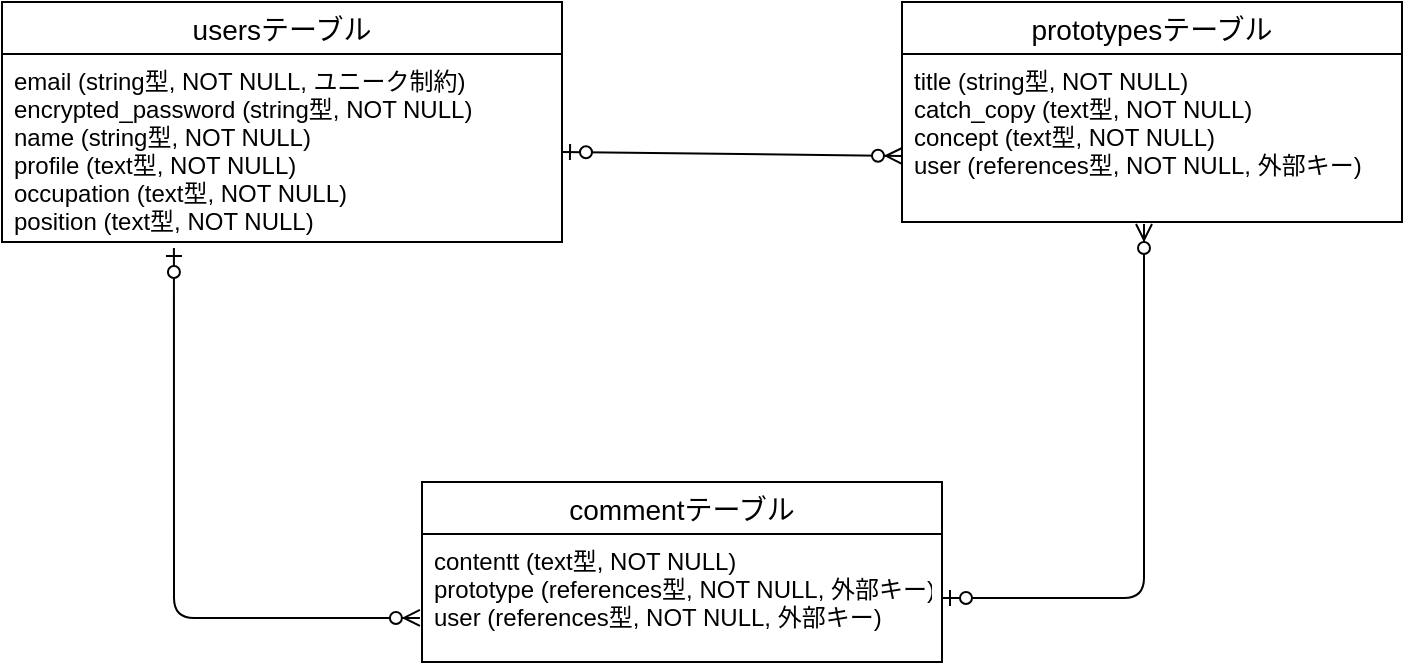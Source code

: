 <mxfile>
    <diagram id="L63T5nRGaUVN3fizRYnP" name="ページ1">
        <mxGraphModel dx="1555" dy="543" grid="1" gridSize="10" guides="1" tooltips="1" connect="1" arrows="1" fold="1" page="1" pageScale="1" pageWidth="827" pageHeight="1169" math="0" shadow="0">
            <root>
                <mxCell id="0"/>
                <mxCell id="1" parent="0"/>
                <mxCell id="41" value="usersテーブル" style="swimlane;fontStyle=0;childLayout=stackLayout;horizontal=1;startSize=26;horizontalStack=0;resizeParent=1;resizeParentMax=0;resizeLast=0;collapsible=1;marginBottom=0;align=center;fontSize=14;" parent="1" vertex="1">
                    <mxGeometry x="-10" y="120" width="280" height="120" as="geometry"/>
                </mxCell>
                <mxCell id="42" value="email (string型, NOT NULL, ユニーク制約)&#10;encrypted_password (string型, NOT NULL)&#10;name (string型, NOT NULL)&#10;profile (text型, NOT NULL)&#10;occupation (text型, NOT NULL)&#10;position (text型, NOT NULL)" style="text;strokeColor=none;fillColor=none;spacingLeft=4;spacingRight=4;overflow=hidden;rotatable=0;points=[[0,0.5],[1,0.5]];portConstraint=eastwest;fontSize=12;" parent="41" vertex="1">
                    <mxGeometry y="26" width="280" height="94" as="geometry"/>
                </mxCell>
                <mxCell id="45" value="prototypesテーブル" style="swimlane;fontStyle=0;childLayout=stackLayout;horizontal=1;startSize=26;horizontalStack=0;resizeParent=1;resizeParentMax=0;resizeLast=0;collapsible=1;marginBottom=0;align=center;fontSize=14;" parent="1" vertex="1">
                    <mxGeometry x="440" y="120" width="250" height="110" as="geometry"/>
                </mxCell>
                <mxCell id="46" value="title (string型, NOT NULL)&#10;catch_copy (text型, NOT NULL)&#10;concept (text型, NOT NULL)&#10;user (references型, NOT NULL, 外部キー)" style="text;strokeColor=none;fillColor=none;spacingLeft=4;spacingRight=4;overflow=hidden;rotatable=0;points=[[0,0.5],[1,0.5]];portConstraint=eastwest;fontSize=12;" parent="45" vertex="1">
                    <mxGeometry y="26" width="250" height="84" as="geometry"/>
                </mxCell>
                <mxCell id="49" value="commentテーブル" style="swimlane;fontStyle=0;childLayout=stackLayout;horizontal=1;startSize=26;horizontalStack=0;resizeParent=1;resizeParentMax=0;resizeLast=0;collapsible=1;marginBottom=0;align=center;fontSize=14;" parent="1" vertex="1">
                    <mxGeometry x="200" y="360" width="260" height="90" as="geometry"/>
                </mxCell>
                <mxCell id="50" value="contentt (text型, NOT NULL)&#10;prototype (references型, NOT NULL, 外部キー)&#10;user (references型, NOT NULL, 外部キー)" style="text;strokeColor=none;fillColor=none;spacingLeft=4;spacingRight=4;overflow=hidden;rotatable=0;points=[[0,0.5],[1,0.5]];portConstraint=eastwest;fontSize=12;" parent="49" vertex="1">
                    <mxGeometry y="26" width="260" height="64" as="geometry"/>
                </mxCell>
                <mxCell id="58" value="" style="edgeStyle=orthogonalEdgeStyle;fontSize=12;html=1;endArrow=ERzeroToMany;startArrow=ERzeroToOne;entryX=0.484;entryY=1.012;entryDx=0;entryDy=0;entryPerimeter=0;exitX=1;exitY=0.5;exitDx=0;exitDy=0;" parent="1" source="50" target="46" edge="1">
                    <mxGeometry width="100" height="100" relative="1" as="geometry">
                        <mxPoint x="390" y="340" as="sourcePoint"/>
                        <mxPoint x="490" y="240" as="targetPoint"/>
                    </mxGeometry>
                </mxCell>
                <mxCell id="60" value="" style="edgeStyle=orthogonalEdgeStyle;fontSize=12;html=1;endArrow=ERzeroToMany;startArrow=ERzeroToOne;exitX=0.307;exitY=1.032;exitDx=0;exitDy=0;exitPerimeter=0;entryX=-0.004;entryY=0.656;entryDx=0;entryDy=0;entryPerimeter=0;" parent="1" source="42" target="50" edge="1">
                    <mxGeometry width="100" height="100" relative="1" as="geometry">
                        <mxPoint x="50" y="390" as="sourcePoint"/>
                        <mxPoint x="150" y="290" as="targetPoint"/>
                        <Array as="points">
                            <mxPoint x="76" y="428"/>
                        </Array>
                    </mxGeometry>
                </mxCell>
                <mxCell id="61" value="" style="fontSize=12;html=1;endArrow=ERzeroToMany;startArrow=ERzeroToOne;entryX=0;entryY=0.607;entryDx=0;entryDy=0;entryPerimeter=0;exitX=1;exitY=0.574;exitDx=0;exitDy=0;exitPerimeter=0;" parent="1" target="46" edge="1">
                    <mxGeometry width="100" height="100" relative="1" as="geometry">
                        <mxPoint x="270" y="194.956" as="sourcePoint"/>
                        <mxPoint x="441" y="189.972" as="targetPoint"/>
                    </mxGeometry>
                </mxCell>
            </root>
        </mxGraphModel>
    </diagram>
    <diagram id="dR7MxhUFGwugpu89QIm-" name="ページ2">
        <mxGraphModel dx="728" dy="543" grid="1" gridSize="10" guides="1" tooltips="1" connect="1" arrows="1" fold="1" page="1" pageScale="1" pageWidth="827" pageHeight="1169" math="0" shadow="0">
            <root>
                <mxCell id="DdLEEFOFEDfKFWFU2CgL-0"/>
                <mxCell id="DdLEEFOFEDfKFWFU2CgL-1" parent="DdLEEFOFEDfKFWFU2CgL-0"/>
                <mxCell id="9SALDQaMCc0qoREhnGRj-0" value="usersテーブル" style="swimlane;fontStyle=0;childLayout=stackLayout;horizontal=1;startSize=26;horizontalStack=0;resizeParent=1;resizeParentMax=0;resizeLast=0;collapsible=1;marginBottom=0;align=center;fontSize=14;" parent="DdLEEFOFEDfKFWFU2CgL-1" vertex="1">
                    <mxGeometry x="50" y="80" width="280" height="120" as="geometry"/>
                </mxCell>
                <mxCell id="9SALDQaMCc0qoREhnGRj-1" value="email (string型, NOT NULL, ユニーク制約)&#10;encrypted_password (string型, NOT NULL)&#10;name (string型, NOT NULL)&#10;profile (text型, NOT NULL)&#10;occupation (text型, NOT NULL)&#10;position (text型, NOT NULL)" style="text;strokeColor=none;fillColor=none;spacingLeft=4;spacingRight=4;overflow=hidden;rotatable=0;points=[[0,0.5],[1,0.5]];portConstraint=eastwest;fontSize=12;" parent="9SALDQaMCc0qoREhnGRj-0" vertex="1">
                    <mxGeometry y="26" width="280" height="94" as="geometry"/>
                </mxCell>
                <mxCell id="LhpFSPMpy4sw1A5VUw_e-14" value="" style="group" parent="DdLEEFOFEDfKFWFU2CgL-1" vertex="1" connectable="0">
                    <mxGeometry x="270" y="260" width="430" height="272" as="geometry"/>
                </mxCell>
                <mxCell id="-6Cktjqqez4Rq5h17XXp-0" value="Colum" style="shape=partialRectangle;fillColor=none;align=left;verticalAlign=middle;strokeColor=none;spacingLeft=34;rotatable=0;points=[[0,0.5],[1,0.5]];portConstraint=eastwest;dropTarget=0;shadow=0;dashed=1;labelBackgroundColor=none;labelBorderColor=none;fontFamily=Helvetica;fontSize=12;fontColor=default;html=0;" parent="LhpFSPMpy4sw1A5VUw_e-14" vertex="1">
                    <mxGeometry width="90" height="30" as="geometry"/>
                </mxCell>
                <mxCell id="-6Cktjqqez4Rq5h17XXp-1" value="" style="shape=partialRectangle;top=0;left=0;bottom=0;fillColor=none;stokeWidth=1;dashed=1;align=left;verticalAlign=middle;spacingLeft=4;spacingRight=4;overflow=hidden;rotatable=0;points=[];portConstraint=eastwest;part=1;shadow=0;labelBackgroundColor=none;labelBorderColor=none;fontFamily=Helvetica;fontSize=12;fontColor=default;html=0;" parent="-6Cktjqqez4Rq5h17XXp-0" vertex="1" connectable="0">
                    <mxGeometry width="30" height="30" as="geometry"/>
                </mxCell>
                <mxCell id="-6Cktjqqez4Rq5h17XXp-5" value="email" style="shape=partialRectangle;fillColor=none;align=left;verticalAlign=middle;strokeColor=none;spacingLeft=34;rotatable=0;points=[[0,0.5],[1,0.5]];portConstraint=eastwest;dropTarget=0;shadow=0;dashed=1;labelBackgroundColor=none;labelBorderColor=none;fontFamily=Helvetica;fontSize=12;fontColor=default;html=0;" parent="LhpFSPMpy4sw1A5VUw_e-14" vertex="1">
                    <mxGeometry y="37.5" width="90" height="25" as="geometry"/>
                </mxCell>
                <mxCell id="-6Cktjqqez4Rq5h17XXp-6" value="" style="shape=partialRectangle;top=0;left=0;bottom=0;fillColor=none;stokeWidth=1;dashed=1;align=left;verticalAlign=middle;spacingLeft=4;spacingRight=4;overflow=hidden;rotatable=0;points=[];portConstraint=eastwest;part=1;shadow=0;labelBackgroundColor=none;labelBorderColor=none;fontFamily=Helvetica;fontSize=12;fontColor=default;html=0;" parent="-6Cktjqqez4Rq5h17XXp-5" vertex="1" connectable="0">
                    <mxGeometry width="30" height="25" as="geometry"/>
                </mxCell>
                <mxCell id="-6Cktjqqez4Rq5h17XXp-7" value="" style="endArrow=none;html=1;rounded=0;dashed=1;dashPattern=1 2;fontFamily=Helvetica;fontSize=12;fontColor=default;" parent="LhpFSPMpy4sw1A5VUw_e-14" edge="1">
                    <mxGeometry relative="1" as="geometry">
                        <mxPoint x="10" y="30" as="sourcePoint"/>
                        <mxPoint x="430" y="30" as="targetPoint"/>
                    </mxGeometry>
                </mxCell>
                <mxCell id="-6Cktjqqez4Rq5h17XXp-8" value="N" style="resizable=0;html=1;align=right;verticalAlign=bottom;shadow=0;dashed=1;labelBackgroundColor=none;labelBorderColor=none;fontFamily=Helvetica;fontSize=12;fontColor=default;fillColor=none;" parent="-6Cktjqqez4Rq5h17XXp-7" connectable="0" vertex="1">
                    <mxGeometry x="1" relative="1" as="geometry"/>
                </mxCell>
                <mxCell id="-6Cktjqqez4Rq5h17XXp-9" value="encrypted_password" style="shape=partialRectangle;fillColor=none;align=left;verticalAlign=middle;strokeColor=none;spacingLeft=34;rotatable=0;points=[[0,0.5],[1,0.5]];portConstraint=eastwest;dropTarget=0;shadow=0;dashed=1;labelBackgroundColor=none;labelBorderColor=none;fontFamily=Helvetica;fontSize=12;fontColor=default;html=0;" parent="LhpFSPMpy4sw1A5VUw_e-14" vertex="1">
                    <mxGeometry y="70" width="90" height="35" as="geometry"/>
                </mxCell>
                <mxCell id="-6Cktjqqez4Rq5h17XXp-10" value="" style="shape=partialRectangle;top=0;left=0;bottom=0;fillColor=none;stokeWidth=1;dashed=1;align=left;verticalAlign=middle;spacingLeft=4;spacingRight=4;overflow=hidden;rotatable=0;points=[];portConstraint=eastwest;part=1;shadow=0;labelBackgroundColor=none;labelBorderColor=none;fontFamily=Helvetica;fontSize=12;fontColor=default;html=0;" parent="-6Cktjqqez4Rq5h17XXp-9" vertex="1" connectable="0">
                    <mxGeometry width="30" height="35" as="geometry"/>
                </mxCell>
                <mxCell id="-6Cktjqqez4Rq5h17XXp-11" value="name" style="shape=partialRectangle;fillColor=none;align=left;verticalAlign=middle;strokeColor=none;spacingLeft=34;rotatable=0;points=[[0,0.5],[1,0.5]];portConstraint=eastwest;dropTarget=0;shadow=0;dashed=1;labelBackgroundColor=none;labelBorderColor=none;fontFamily=Helvetica;fontSize=12;fontColor=default;html=0;" parent="LhpFSPMpy4sw1A5VUw_e-14" vertex="1">
                    <mxGeometry y="115" width="90" height="30" as="geometry"/>
                </mxCell>
                <mxCell id="-6Cktjqqez4Rq5h17XXp-12" value="" style="shape=partialRectangle;top=0;left=0;bottom=0;fillColor=none;stokeWidth=1;dashed=1;align=left;verticalAlign=middle;spacingLeft=4;spacingRight=4;overflow=hidden;rotatable=0;points=[];portConstraint=eastwest;part=1;shadow=0;labelBackgroundColor=none;labelBorderColor=none;fontFamily=Helvetica;fontSize=12;fontColor=default;html=0;" parent="-6Cktjqqez4Rq5h17XXp-11" vertex="1" connectable="0">
                    <mxGeometry width="30" height="30" as="geometry"/>
                </mxCell>
                <mxCell id="-6Cktjqqez4Rq5h17XXp-17" value="occupation" style="shape=partialRectangle;fillColor=none;align=left;verticalAlign=middle;strokeColor=none;spacingLeft=34;rotatable=0;points=[[0,0.5],[1,0.5]];portConstraint=eastwest;dropTarget=0;shadow=0;dashed=1;labelBackgroundColor=none;labelBorderColor=none;fontFamily=Helvetica;fontSize=12;fontColor=default;html=0;" parent="LhpFSPMpy4sw1A5VUw_e-14" vertex="1">
                    <mxGeometry y="198" width="90" height="30" as="geometry"/>
                </mxCell>
                <mxCell id="-6Cktjqqez4Rq5h17XXp-18" value="" style="shape=partialRectangle;top=0;left=0;bottom=0;fillColor=none;stokeWidth=1;dashed=1;align=left;verticalAlign=middle;spacingLeft=4;spacingRight=4;overflow=hidden;rotatable=0;points=[];portConstraint=eastwest;part=1;shadow=0;labelBackgroundColor=none;labelBorderColor=none;fontFamily=Helvetica;fontSize=12;fontColor=default;html=0;" parent="-6Cktjqqez4Rq5h17XXp-17" vertex="1" connectable="0">
                    <mxGeometry width="30" height="30" as="geometry"/>
                </mxCell>
                <mxCell id="-6Cktjqqez4Rq5h17XXp-19" value="profile" style="shape=partialRectangle;fillColor=none;align=left;verticalAlign=middle;strokeColor=none;spacingLeft=34;rotatable=0;points=[[0,0.5],[1,0.5]];portConstraint=eastwest;dropTarget=0;shadow=0;dashed=1;labelBackgroundColor=none;labelBorderColor=none;fontFamily=Helvetica;fontSize=12;fontColor=default;html=0;" parent="LhpFSPMpy4sw1A5VUw_e-14" vertex="1">
                    <mxGeometry y="156" width="90" height="30" as="geometry"/>
                </mxCell>
                <mxCell id="-6Cktjqqez4Rq5h17XXp-20" value="" style="shape=partialRectangle;top=0;left=0;bottom=0;fillColor=none;stokeWidth=1;dashed=1;align=left;verticalAlign=middle;spacingLeft=4;spacingRight=4;overflow=hidden;rotatable=0;points=[];portConstraint=eastwest;part=1;shadow=0;labelBackgroundColor=none;labelBorderColor=none;fontFamily=Helvetica;fontSize=12;fontColor=default;html=0;" parent="-6Cktjqqez4Rq5h17XXp-19" vertex="1" connectable="0">
                    <mxGeometry width="30" height="30" as="geometry"/>
                </mxCell>
                <mxCell id="-6Cktjqqez4Rq5h17XXp-23" value="position" style="shape=partialRectangle;fillColor=none;align=left;verticalAlign=middle;strokeColor=none;spacingLeft=34;rotatable=0;points=[[0,0.5],[1,0.5]];portConstraint=eastwest;dropTarget=0;shadow=0;dashed=1;labelBackgroundColor=none;labelBorderColor=none;fontFamily=Helvetica;fontSize=12;fontColor=default;html=0;" parent="LhpFSPMpy4sw1A5VUw_e-14" vertex="1">
                    <mxGeometry y="240" width="90" height="32" as="geometry"/>
                </mxCell>
                <mxCell id="-6Cktjqqez4Rq5h17XXp-24" value="" style="shape=partialRectangle;top=0;left=0;bottom=0;fillColor=none;stokeWidth=1;dashed=1;align=left;verticalAlign=middle;spacingLeft=4;spacingRight=4;overflow=hidden;rotatable=0;points=[];portConstraint=eastwest;part=1;shadow=0;labelBackgroundColor=none;labelBorderColor=none;fontFamily=Helvetica;fontSize=12;fontColor=default;html=0;" parent="-6Cktjqqez4Rq5h17XXp-23" vertex="1" connectable="0">
                    <mxGeometry width="30" height="30" as="geometry"/>
                </mxCell>
                <mxCell id="-6Cktjqqez4Rq5h17XXp-25" value="type" style="shape=partialRectangle;fillColor=none;align=left;verticalAlign=middle;strokeColor=none;spacingLeft=34;rotatable=0;points=[[0,0.5],[1,0.5]];portConstraint=eastwest;dropTarget=0;shadow=0;dashed=1;labelBackgroundColor=none;labelBorderColor=none;fontFamily=Helvetica;fontSize=12;fontColor=default;html=0;" parent="LhpFSPMpy4sw1A5VUw_e-14" vertex="1">
                    <mxGeometry x="160" width="90" height="30" as="geometry"/>
                </mxCell>
                <mxCell id="-6Cktjqqez4Rq5h17XXp-26" value="" style="shape=partialRectangle;top=0;left=0;bottom=0;fillColor=none;stokeWidth=1;dashed=1;align=left;verticalAlign=middle;spacingLeft=4;spacingRight=4;overflow=hidden;rotatable=0;points=[];portConstraint=eastwest;part=1;shadow=0;labelBackgroundColor=none;labelBorderColor=none;fontFamily=Helvetica;fontSize=12;fontColor=default;html=0;" parent="-6Cktjqqez4Rq5h17XXp-25" vertex="1" connectable="0">
                    <mxGeometry width="30" height="30" as="geometry"/>
                </mxCell>
                <mxCell id="-6Cktjqqez4Rq5h17XXp-27" value="string" style="shape=partialRectangle;fillColor=none;align=left;verticalAlign=middle;strokeColor=none;spacingLeft=34;rotatable=0;points=[[0,0.5],[1,0.5]];portConstraint=eastwest;dropTarget=0;shadow=0;dashed=1;labelBackgroundColor=none;labelBorderColor=none;fontFamily=Helvetica;fontSize=12;fontColor=default;html=0;flipH=1;flipV=1;direction=east;" parent="LhpFSPMpy4sw1A5VUw_e-14" vertex="1">
                    <mxGeometry x="160" y="32" width="90" height="40" as="geometry"/>
                </mxCell>
                <mxCell id="-6Cktjqqez4Rq5h17XXp-28" value="" style="shape=partialRectangle;top=0;left=0;bottom=0;fillColor=none;stokeWidth=1;dashed=1;align=left;verticalAlign=middle;spacingLeft=4;spacingRight=4;overflow=hidden;rotatable=0;points=[];portConstraint=eastwest;part=1;shadow=0;labelBackgroundColor=none;labelBorderColor=none;fontFamily=Helvetica;fontSize=12;fontColor=default;html=0;" parent="-6Cktjqqez4Rq5h17XXp-27" vertex="1" connectable="0">
                    <mxGeometry width="30" height="40" as="geometry"/>
                </mxCell>
                <mxCell id="-6Cktjqqez4Rq5h17XXp-31" value="string" style="shape=partialRectangle;fillColor=none;align=left;verticalAlign=middle;strokeColor=none;spacingLeft=34;rotatable=0;points=[[0,0.5],[1,0.5]];portConstraint=eastwest;dropTarget=0;shadow=0;dashed=1;labelBackgroundColor=none;labelBorderColor=none;fontFamily=Helvetica;fontSize=12;fontColor=default;html=0;" parent="LhpFSPMpy4sw1A5VUw_e-14" vertex="1">
                    <mxGeometry x="160" y="73" width="90" height="40" as="geometry"/>
                </mxCell>
                <mxCell id="-6Cktjqqez4Rq5h17XXp-32" value="" style="shape=partialRectangle;top=0;left=0;bottom=0;fillColor=none;stokeWidth=1;dashed=1;align=left;verticalAlign=middle;spacingLeft=4;spacingRight=4;overflow=hidden;rotatable=0;points=[];portConstraint=eastwest;part=1;shadow=0;labelBackgroundColor=none;labelBorderColor=none;fontFamily=Helvetica;fontSize=12;fontColor=default;html=0;" parent="-6Cktjqqez4Rq5h17XXp-31" vertex="1" connectable="0">
                    <mxGeometry width="30" height="40" as="geometry"/>
                </mxCell>
                <mxCell id="-6Cktjqqez4Rq5h17XXp-33" value="string" style="shape=partialRectangle;fillColor=none;align=left;verticalAlign=middle;strokeColor=none;spacingLeft=34;rotatable=0;points=[[0,0.5],[1,0.5]];portConstraint=eastwest;dropTarget=0;shadow=0;dashed=1;labelBackgroundColor=none;labelBorderColor=none;fontFamily=Helvetica;fontSize=12;fontColor=default;html=0;" parent="LhpFSPMpy4sw1A5VUw_e-14" vertex="1">
                    <mxGeometry x="160" y="112" width="90" height="40" as="geometry"/>
                </mxCell>
                <mxCell id="-6Cktjqqez4Rq5h17XXp-34" value="" style="shape=partialRectangle;top=0;left=0;bottom=0;fillColor=none;stokeWidth=1;dashed=1;align=left;verticalAlign=middle;spacingLeft=4;spacingRight=4;overflow=hidden;rotatable=0;points=[];portConstraint=eastwest;part=1;shadow=0;labelBackgroundColor=none;labelBorderColor=none;fontFamily=Helvetica;fontSize=12;fontColor=default;html=0;" parent="-6Cktjqqez4Rq5h17XXp-33" vertex="1" connectable="0">
                    <mxGeometry width="30" height="40" as="geometry"/>
                </mxCell>
                <mxCell id="-6Cktjqqez4Rq5h17XXp-35" value="text" style="shape=partialRectangle;fillColor=none;align=left;verticalAlign=middle;strokeColor=none;spacingLeft=34;rotatable=0;points=[[0,0.5],[1,0.5]];portConstraint=eastwest;dropTarget=0;shadow=0;dashed=1;labelBackgroundColor=none;labelBorderColor=none;fontFamily=Helvetica;fontSize=12;fontColor=default;html=0;" parent="LhpFSPMpy4sw1A5VUw_e-14" vertex="1">
                    <mxGeometry x="160" y="150" width="90" height="40" as="geometry"/>
                </mxCell>
                <mxCell id="-6Cktjqqez4Rq5h17XXp-36" value="" style="shape=partialRectangle;top=0;left=0;bottom=0;fillColor=none;stokeWidth=1;dashed=1;align=left;verticalAlign=middle;spacingLeft=4;spacingRight=4;overflow=hidden;rotatable=0;points=[];portConstraint=eastwest;part=1;shadow=0;labelBackgroundColor=none;labelBorderColor=none;fontFamily=Helvetica;fontSize=12;fontColor=default;html=0;" parent="-6Cktjqqez4Rq5h17XXp-35" vertex="1" connectable="0">
                    <mxGeometry width="30" height="40" as="geometry"/>
                </mxCell>
                <mxCell id="-6Cktjqqez4Rq5h17XXp-37" value="text" style="shape=partialRectangle;fillColor=none;align=left;verticalAlign=middle;strokeColor=none;spacingLeft=34;rotatable=0;points=[[0,0.5],[1,0.5]];portConstraint=eastwest;dropTarget=0;shadow=0;dashed=1;labelBackgroundColor=none;labelBorderColor=none;fontFamily=Helvetica;fontSize=12;fontColor=default;html=0;" parent="LhpFSPMpy4sw1A5VUw_e-14" vertex="1">
                    <mxGeometry x="160" y="190" width="90" height="40" as="geometry"/>
                </mxCell>
                <mxCell id="-6Cktjqqez4Rq5h17XXp-38" value="" style="shape=partialRectangle;top=0;left=0;bottom=0;fillColor=none;stokeWidth=1;dashed=1;align=left;verticalAlign=middle;spacingLeft=4;spacingRight=4;overflow=hidden;rotatable=0;points=[];portConstraint=eastwest;part=1;shadow=0;labelBackgroundColor=none;labelBorderColor=none;fontFamily=Helvetica;fontSize=12;fontColor=default;html=0;" parent="-6Cktjqqez4Rq5h17XXp-37" vertex="1" connectable="0">
                    <mxGeometry width="30" height="40" as="geometry"/>
                </mxCell>
                <mxCell id="-6Cktjqqez4Rq5h17XXp-39" value="text" style="shape=partialRectangle;fillColor=none;align=left;verticalAlign=middle;strokeColor=none;spacingLeft=34;rotatable=0;points=[[0,0.5],[1,0.5]];portConstraint=eastwest;dropTarget=0;shadow=0;dashed=1;labelBackgroundColor=none;labelBorderColor=none;fontFamily=Helvetica;fontSize=12;fontColor=default;html=0;" parent="LhpFSPMpy4sw1A5VUw_e-14" vertex="1">
                    <mxGeometry x="160" y="230" width="90" height="40" as="geometry"/>
                </mxCell>
                <mxCell id="-6Cktjqqez4Rq5h17XXp-40" value="" style="shape=partialRectangle;top=0;left=0;bottom=0;fillColor=none;stokeWidth=1;dashed=1;align=left;verticalAlign=middle;spacingLeft=4;spacingRight=4;overflow=hidden;rotatable=0;points=[];portConstraint=eastwest;part=1;shadow=0;labelBackgroundColor=none;labelBorderColor=none;fontFamily=Helvetica;fontSize=12;fontColor=default;html=0;" parent="-6Cktjqqez4Rq5h17XXp-39" vertex="1" connectable="0">
                    <mxGeometry width="30" height="40" as="geometry"/>
                </mxCell>
                <mxCell id="LhpFSPMpy4sw1A5VUw_e-0" value="Options" style="shape=partialRectangle;fillColor=none;align=left;verticalAlign=middle;strokeColor=none;spacingLeft=34;rotatable=0;points=[[0,0.5],[1,0.5]];portConstraint=eastwest;dropTarget=0;shadow=0;dashed=1;labelBackgroundColor=none;labelBorderColor=none;fontFamily=Helvetica;fontSize=12;fontColor=default;html=0;" parent="LhpFSPMpy4sw1A5VUw_e-14" vertex="1">
                    <mxGeometry x="279" width="90" height="30" as="geometry"/>
                </mxCell>
                <mxCell id="LhpFSPMpy4sw1A5VUw_e-1" value="" style="shape=partialRectangle;top=0;left=0;bottom=0;fillColor=none;stokeWidth=1;dashed=1;align=left;verticalAlign=middle;spacingLeft=4;spacingRight=4;overflow=hidden;rotatable=0;points=[];portConstraint=eastwest;part=1;shadow=0;labelBackgroundColor=none;labelBorderColor=none;fontFamily=Helvetica;fontSize=12;fontColor=default;html=0;" parent="LhpFSPMpy4sw1A5VUw_e-0" vertex="1" connectable="0">
                    <mxGeometry width="30" height="30" as="geometry"/>
                </mxCell>
                <mxCell id="LhpFSPMpy4sw1A5VUw_e-2" value="null: false" style="shape=partialRectangle;fillColor=none;align=left;verticalAlign=middle;strokeColor=none;spacingLeft=34;rotatable=0;points=[[0,0.5],[1,0.5]];portConstraint=eastwest;dropTarget=0;shadow=0;dashed=1;labelBackgroundColor=none;labelBorderColor=none;fontFamily=Helvetica;fontSize=12;fontColor=default;html=0;" parent="LhpFSPMpy4sw1A5VUw_e-14" vertex="1">
                    <mxGeometry x="279" y="35" width="90" height="30" as="geometry"/>
                </mxCell>
                <mxCell id="LhpFSPMpy4sw1A5VUw_e-3" value="" style="shape=partialRectangle;top=0;left=0;bottom=0;fillColor=none;stokeWidth=1;dashed=1;align=left;verticalAlign=middle;spacingLeft=4;spacingRight=4;overflow=hidden;rotatable=0;points=[];portConstraint=eastwest;part=1;shadow=0;labelBackgroundColor=none;labelBorderColor=none;fontFamily=Helvetica;fontSize=12;fontColor=default;html=0;" parent="LhpFSPMpy4sw1A5VUw_e-2" vertex="1" connectable="0">
                    <mxGeometry width="30" height="30" as="geometry"/>
                </mxCell>
                <mxCell id="LhpFSPMpy4sw1A5VUw_e-4" value="null: false" style="shape=partialRectangle;fillColor=none;align=left;verticalAlign=middle;strokeColor=none;spacingLeft=34;rotatable=0;points=[[0,0.5],[1,0.5]];portConstraint=eastwest;dropTarget=0;shadow=0;dashed=1;labelBackgroundColor=none;labelBorderColor=none;fontFamily=Helvetica;fontSize=12;fontColor=default;html=0;" parent="LhpFSPMpy4sw1A5VUw_e-14" vertex="1">
                    <mxGeometry x="279" y="75" width="90" height="30" as="geometry"/>
                </mxCell>
                <mxCell id="LhpFSPMpy4sw1A5VUw_e-5" value="" style="shape=partialRectangle;top=0;left=0;bottom=0;fillColor=none;stokeWidth=1;dashed=1;align=left;verticalAlign=middle;spacingLeft=4;spacingRight=4;overflow=hidden;rotatable=0;points=[];portConstraint=eastwest;part=1;shadow=0;labelBackgroundColor=none;labelBorderColor=none;fontFamily=Helvetica;fontSize=12;fontColor=default;html=0;" parent="LhpFSPMpy4sw1A5VUw_e-4" vertex="1" connectable="0">
                    <mxGeometry width="30" height="30" as="geometry"/>
                </mxCell>
                <mxCell id="LhpFSPMpy4sw1A5VUw_e-6" value="null: false" style="shape=partialRectangle;fillColor=none;align=left;verticalAlign=middle;strokeColor=none;spacingLeft=34;rotatable=0;points=[[0,0.5],[1,0.5]];portConstraint=eastwest;dropTarget=0;shadow=0;dashed=1;labelBackgroundColor=none;labelBorderColor=none;fontFamily=Helvetica;fontSize=12;fontColor=default;html=0;" parent="LhpFSPMpy4sw1A5VUw_e-14" vertex="1">
                    <mxGeometry x="279" y="120" width="90" height="30" as="geometry"/>
                </mxCell>
                <mxCell id="LhpFSPMpy4sw1A5VUw_e-7" value="" style="shape=partialRectangle;top=0;left=0;bottom=0;fillColor=none;stokeWidth=1;dashed=1;align=left;verticalAlign=middle;spacingLeft=4;spacingRight=4;overflow=hidden;rotatable=0;points=[];portConstraint=eastwest;part=1;shadow=0;labelBackgroundColor=none;labelBorderColor=none;fontFamily=Helvetica;fontSize=12;fontColor=default;html=0;" parent="LhpFSPMpy4sw1A5VUw_e-6" vertex="1" connectable="0">
                    <mxGeometry width="30" height="30" as="geometry"/>
                </mxCell>
                <mxCell id="LhpFSPMpy4sw1A5VUw_e-8" value="null: false" style="shape=partialRectangle;fillColor=none;align=left;verticalAlign=middle;strokeColor=none;spacingLeft=34;rotatable=0;points=[[0,0.5],[1,0.5]];portConstraint=eastwest;dropTarget=0;shadow=0;dashed=1;labelBackgroundColor=none;labelBorderColor=none;fontFamily=Helvetica;fontSize=12;fontColor=default;html=0;" parent="LhpFSPMpy4sw1A5VUw_e-14" vertex="1">
                    <mxGeometry x="279" y="155" width="90" height="30" as="geometry"/>
                </mxCell>
                <mxCell id="LhpFSPMpy4sw1A5VUw_e-9" value="" style="shape=partialRectangle;top=0;left=0;bottom=0;fillColor=none;stokeWidth=1;dashed=1;align=left;verticalAlign=middle;spacingLeft=4;spacingRight=4;overflow=hidden;rotatable=0;points=[];portConstraint=eastwest;part=1;shadow=0;labelBackgroundColor=none;labelBorderColor=none;fontFamily=Helvetica;fontSize=12;fontColor=default;html=0;" parent="LhpFSPMpy4sw1A5VUw_e-8" vertex="1" connectable="0">
                    <mxGeometry width="30" height="30" as="geometry"/>
                </mxCell>
                <mxCell id="LhpFSPMpy4sw1A5VUw_e-10" value="null: false" style="shape=partialRectangle;fillColor=none;align=left;verticalAlign=middle;strokeColor=none;spacingLeft=34;rotatable=0;points=[[0,0.5],[1,0.5]];portConstraint=eastwest;dropTarget=0;shadow=0;dashed=1;labelBackgroundColor=none;labelBorderColor=none;fontFamily=Helvetica;fontSize=12;fontColor=default;html=0;" parent="LhpFSPMpy4sw1A5VUw_e-14" vertex="1">
                    <mxGeometry x="279" y="198" width="90" height="30" as="geometry"/>
                </mxCell>
                <mxCell id="LhpFSPMpy4sw1A5VUw_e-11" value="" style="shape=partialRectangle;top=0;left=0;bottom=0;fillColor=none;stokeWidth=1;dashed=1;align=left;verticalAlign=middle;spacingLeft=4;spacingRight=4;overflow=hidden;rotatable=0;points=[];portConstraint=eastwest;part=1;shadow=0;labelBackgroundColor=none;labelBorderColor=none;fontFamily=Helvetica;fontSize=12;fontColor=default;html=0;" parent="LhpFSPMpy4sw1A5VUw_e-10" vertex="1" connectable="0">
                    <mxGeometry width="30" height="30" as="geometry"/>
                </mxCell>
                <mxCell id="LhpFSPMpy4sw1A5VUw_e-12" value="null: false" style="shape=partialRectangle;fillColor=none;align=left;verticalAlign=middle;strokeColor=none;spacingLeft=34;rotatable=0;points=[[0,0.5],[1,0.5]];portConstraint=eastwest;dropTarget=0;shadow=0;dashed=1;labelBackgroundColor=none;labelBorderColor=none;fontFamily=Helvetica;fontSize=12;fontColor=default;html=0;" parent="LhpFSPMpy4sw1A5VUw_e-14" vertex="1">
                    <mxGeometry x="279" y="235" width="90" height="30" as="geometry"/>
                </mxCell>
                <mxCell id="LhpFSPMpy4sw1A5VUw_e-13" value="" style="shape=partialRectangle;top=0;left=0;bottom=0;fillColor=none;stokeWidth=1;dashed=1;align=left;verticalAlign=middle;spacingLeft=4;spacingRight=4;overflow=hidden;rotatable=0;points=[];portConstraint=eastwest;part=1;shadow=0;labelBackgroundColor=none;labelBorderColor=none;fontFamily=Helvetica;fontSize=12;fontColor=default;html=0;" parent="LhpFSPMpy4sw1A5VUw_e-12" vertex="1" connectable="0">
                    <mxGeometry width="30" height="30" as="geometry"/>
                </mxCell>
            </root>
        </mxGraphModel>
    </diagram>
    <diagram id="toWJnxHPd4TIwYodeiEG" name="ページ3">
        <mxGraphModel dx="728" dy="543" grid="1" gridSize="10" guides="1" tooltips="1" connect="1" arrows="1" fold="1" page="1" pageScale="1" pageWidth="827" pageHeight="1169" math="0" shadow="0">
            <root>
                <mxCell id="z_OvQquGaRwuwyx4515z-0"/>
                <mxCell id="z_OvQquGaRwuwyx4515z-1" parent="z_OvQquGaRwuwyx4515z-0"/>
                <mxCell id="vdwP6_rfgcjsTfehrEJ1-0" value="prototypesテーブル" style="swimlane;fontStyle=0;childLayout=stackLayout;horizontal=1;startSize=26;horizontalStack=0;resizeParent=1;resizeParentMax=0;resizeLast=0;collapsible=1;marginBottom=0;align=center;fontSize=14;" parent="z_OvQquGaRwuwyx4515z-1" vertex="1">
                    <mxGeometry x="50" y="100" width="250" height="110" as="geometry"/>
                </mxCell>
                <mxCell id="vdwP6_rfgcjsTfehrEJ1-1" value="title (string型, NOT NULL)&#10;catch_copy (text型, NOT NULL)&#10;concept (text型, NOT NULL)&#10;user (references型, NOT NULL, 外部キー)" style="text;strokeColor=none;fillColor=none;spacingLeft=4;spacingRight=4;overflow=hidden;rotatable=0;points=[[0,0.5],[1,0.5]];portConstraint=eastwest;fontSize=12;" parent="vdwP6_rfgcjsTfehrEJ1-0" vertex="1">
                    <mxGeometry y="26" width="250" height="84" as="geometry"/>
                </mxCell>
                <mxCell id="IfmCCrUwC6JJxYbAuMRe-0" value="" style="group" parent="z_OvQquGaRwuwyx4515z-1" vertex="1" connectable="0">
                    <mxGeometry x="320" y="320" width="430" height="190" as="geometry"/>
                </mxCell>
                <mxCell id="8mdtE2jI3G9R9mq5bWX2-1" value="Colum" style="shape=partialRectangle;fillColor=none;align=left;verticalAlign=middle;strokeColor=none;spacingLeft=34;rotatable=0;points=[[0,0.5],[1,0.5]];portConstraint=eastwest;dropTarget=0;shadow=0;dashed=1;labelBackgroundColor=none;labelBorderColor=none;fontFamily=Helvetica;fontSize=12;fontColor=default;html=0;" parent="IfmCCrUwC6JJxYbAuMRe-0" vertex="1">
                    <mxGeometry width="90" height="30" as="geometry"/>
                </mxCell>
                <mxCell id="8mdtE2jI3G9R9mq5bWX2-2" value="" style="shape=partialRectangle;top=0;left=0;bottom=0;fillColor=none;stokeWidth=1;dashed=1;align=left;verticalAlign=middle;spacingLeft=4;spacingRight=4;overflow=hidden;rotatable=0;points=[];portConstraint=eastwest;part=1;shadow=0;labelBackgroundColor=none;labelBorderColor=none;fontFamily=Helvetica;fontSize=12;fontColor=default;html=0;" parent="8mdtE2jI3G9R9mq5bWX2-1" vertex="1" connectable="0">
                    <mxGeometry width="30" height="30" as="geometry"/>
                </mxCell>
                <mxCell id="8mdtE2jI3G9R9mq5bWX2-3" value="title" style="shape=partialRectangle;fillColor=none;align=left;verticalAlign=middle;strokeColor=none;spacingLeft=34;rotatable=0;points=[[0,0.5],[1,0.5]];portConstraint=eastwest;dropTarget=0;shadow=0;dashed=1;labelBackgroundColor=none;labelBorderColor=none;fontFamily=Helvetica;fontSize=12;fontColor=default;html=0;" parent="IfmCCrUwC6JJxYbAuMRe-0" vertex="1">
                    <mxGeometry y="37.5" width="90" height="25" as="geometry"/>
                </mxCell>
                <mxCell id="8mdtE2jI3G9R9mq5bWX2-4" value="" style="shape=partialRectangle;top=0;left=0;bottom=0;fillColor=none;stokeWidth=1;dashed=1;align=left;verticalAlign=middle;spacingLeft=4;spacingRight=4;overflow=hidden;rotatable=0;points=[];portConstraint=eastwest;part=1;shadow=0;labelBackgroundColor=none;labelBorderColor=none;fontFamily=Helvetica;fontSize=12;fontColor=default;html=0;" parent="8mdtE2jI3G9R9mq5bWX2-3" vertex="1" connectable="0">
                    <mxGeometry width="30" height="25" as="geometry"/>
                </mxCell>
                <mxCell id="8mdtE2jI3G9R9mq5bWX2-5" value="" style="endArrow=none;html=1;rounded=0;dashed=1;dashPattern=1 2;fontFamily=Helvetica;fontSize=12;fontColor=default;" parent="IfmCCrUwC6JJxYbAuMRe-0" edge="1">
                    <mxGeometry relative="1" as="geometry">
                        <mxPoint x="10" y="30" as="sourcePoint"/>
                        <mxPoint x="430" y="30" as="targetPoint"/>
                    </mxGeometry>
                </mxCell>
                <mxCell id="8mdtE2jI3G9R9mq5bWX2-6" value="N" style="resizable=0;html=1;align=right;verticalAlign=bottom;shadow=0;dashed=1;labelBackgroundColor=none;labelBorderColor=none;fontFamily=Helvetica;fontSize=12;fontColor=default;fillColor=none;" parent="8mdtE2jI3G9R9mq5bWX2-5" connectable="0" vertex="1">
                    <mxGeometry x="1" relative="1" as="geometry"/>
                </mxCell>
                <mxCell id="8mdtE2jI3G9R9mq5bWX2-7" value="catch_copy" style="shape=partialRectangle;fillColor=none;align=left;verticalAlign=middle;strokeColor=none;spacingLeft=34;rotatable=0;points=[[0,0.5],[1,0.5]];portConstraint=eastwest;dropTarget=0;shadow=0;dashed=1;labelBackgroundColor=none;labelBorderColor=none;fontFamily=Helvetica;fontSize=12;fontColor=default;html=0;" parent="IfmCCrUwC6JJxYbAuMRe-0" vertex="1">
                    <mxGeometry y="70" width="90" height="35" as="geometry"/>
                </mxCell>
                <mxCell id="8mdtE2jI3G9R9mq5bWX2-8" value="" style="shape=partialRectangle;top=0;left=0;bottom=0;fillColor=none;stokeWidth=1;dashed=1;align=left;verticalAlign=middle;spacingLeft=4;spacingRight=4;overflow=hidden;rotatable=0;points=[];portConstraint=eastwest;part=1;shadow=0;labelBackgroundColor=none;labelBorderColor=none;fontFamily=Helvetica;fontSize=12;fontColor=default;html=0;" parent="8mdtE2jI3G9R9mq5bWX2-7" vertex="1" connectable="0">
                    <mxGeometry width="30" height="35" as="geometry"/>
                </mxCell>
                <mxCell id="8mdtE2jI3G9R9mq5bWX2-9" value="concept" style="shape=partialRectangle;fillColor=none;align=left;verticalAlign=middle;strokeColor=none;spacingLeft=34;rotatable=0;points=[[0,0.5],[1,0.5]];portConstraint=eastwest;dropTarget=0;shadow=0;dashed=1;labelBackgroundColor=none;labelBorderColor=none;fontFamily=Helvetica;fontSize=12;fontColor=default;html=0;" parent="IfmCCrUwC6JJxYbAuMRe-0" vertex="1">
                    <mxGeometry y="115" width="90" height="30" as="geometry"/>
                </mxCell>
                <mxCell id="8mdtE2jI3G9R9mq5bWX2-10" value="" style="shape=partialRectangle;top=0;left=0;bottom=0;fillColor=none;stokeWidth=1;dashed=1;align=left;verticalAlign=middle;spacingLeft=4;spacingRight=4;overflow=hidden;rotatable=0;points=[];portConstraint=eastwest;part=1;shadow=0;labelBackgroundColor=none;labelBorderColor=none;fontFamily=Helvetica;fontSize=12;fontColor=default;html=0;" parent="8mdtE2jI3G9R9mq5bWX2-9" vertex="1" connectable="0">
                    <mxGeometry width="30" height="30" as="geometry"/>
                </mxCell>
                <mxCell id="8mdtE2jI3G9R9mq5bWX2-13" value="user" style="shape=partialRectangle;fillColor=none;align=left;verticalAlign=middle;strokeColor=none;spacingLeft=34;rotatable=0;points=[[0,0.5],[1,0.5]];portConstraint=eastwest;dropTarget=0;shadow=0;dashed=1;labelBackgroundColor=none;labelBorderColor=none;fontFamily=Helvetica;fontSize=12;fontColor=default;html=0;" parent="IfmCCrUwC6JJxYbAuMRe-0" vertex="1">
                    <mxGeometry y="156" width="90" height="30" as="geometry"/>
                </mxCell>
                <mxCell id="8mdtE2jI3G9R9mq5bWX2-14" value="" style="shape=partialRectangle;top=0;left=0;bottom=0;fillColor=none;stokeWidth=1;dashed=1;align=left;verticalAlign=middle;spacingLeft=4;spacingRight=4;overflow=hidden;rotatable=0;points=[];portConstraint=eastwest;part=1;shadow=0;labelBackgroundColor=none;labelBorderColor=none;fontFamily=Helvetica;fontSize=12;fontColor=default;html=0;" parent="8mdtE2jI3G9R9mq5bWX2-13" vertex="1" connectable="0">
                    <mxGeometry width="30" height="30" as="geometry"/>
                </mxCell>
                <mxCell id="8mdtE2jI3G9R9mq5bWX2-17" value="type" style="shape=partialRectangle;fillColor=none;align=left;verticalAlign=middle;strokeColor=none;spacingLeft=34;rotatable=0;points=[[0,0.5],[1,0.5]];portConstraint=eastwest;dropTarget=0;shadow=0;dashed=1;labelBackgroundColor=none;labelBorderColor=none;fontFamily=Helvetica;fontSize=12;fontColor=default;html=0;" parent="IfmCCrUwC6JJxYbAuMRe-0" vertex="1">
                    <mxGeometry x="160" width="90" height="30" as="geometry"/>
                </mxCell>
                <mxCell id="8mdtE2jI3G9R9mq5bWX2-18" value="" style="shape=partialRectangle;top=0;left=0;bottom=0;fillColor=none;stokeWidth=1;dashed=1;align=left;verticalAlign=middle;spacingLeft=4;spacingRight=4;overflow=hidden;rotatable=0;points=[];portConstraint=eastwest;part=1;shadow=0;labelBackgroundColor=none;labelBorderColor=none;fontFamily=Helvetica;fontSize=12;fontColor=default;html=0;" parent="8mdtE2jI3G9R9mq5bWX2-17" vertex="1" connectable="0">
                    <mxGeometry width="30" height="30" as="geometry"/>
                </mxCell>
                <mxCell id="8mdtE2jI3G9R9mq5bWX2-19" value="string" style="shape=partialRectangle;fillColor=none;align=left;verticalAlign=middle;strokeColor=none;spacingLeft=34;rotatable=0;points=[[0,0.5],[1,0.5]];portConstraint=eastwest;dropTarget=0;shadow=0;dashed=1;labelBackgroundColor=none;labelBorderColor=none;fontFamily=Helvetica;fontSize=12;fontColor=default;html=0;flipH=1;flipV=1;direction=east;" parent="IfmCCrUwC6JJxYbAuMRe-0" vertex="1">
                    <mxGeometry x="160" y="32" width="90" height="40" as="geometry"/>
                </mxCell>
                <mxCell id="8mdtE2jI3G9R9mq5bWX2-20" value="" style="shape=partialRectangle;top=0;left=0;bottom=0;fillColor=none;stokeWidth=1;dashed=1;align=left;verticalAlign=middle;spacingLeft=4;spacingRight=4;overflow=hidden;rotatable=0;points=[];portConstraint=eastwest;part=1;shadow=0;labelBackgroundColor=none;labelBorderColor=none;fontFamily=Helvetica;fontSize=12;fontColor=default;html=0;" parent="8mdtE2jI3G9R9mq5bWX2-19" vertex="1" connectable="0">
                    <mxGeometry width="30" height="40" as="geometry"/>
                </mxCell>
                <mxCell id="8mdtE2jI3G9R9mq5bWX2-21" value="text" style="shape=partialRectangle;fillColor=none;align=left;verticalAlign=middle;strokeColor=none;spacingLeft=34;rotatable=0;points=[[0,0.5],[1,0.5]];portConstraint=eastwest;dropTarget=0;shadow=0;dashed=1;labelBackgroundColor=none;labelBorderColor=none;fontFamily=Helvetica;fontSize=12;fontColor=default;html=0;" parent="IfmCCrUwC6JJxYbAuMRe-0" vertex="1">
                    <mxGeometry x="160" y="73" width="90" height="40" as="geometry"/>
                </mxCell>
                <mxCell id="8mdtE2jI3G9R9mq5bWX2-22" value="" style="shape=partialRectangle;top=0;left=0;bottom=0;fillColor=none;stokeWidth=1;dashed=1;align=left;verticalAlign=middle;spacingLeft=4;spacingRight=4;overflow=hidden;rotatable=0;points=[];portConstraint=eastwest;part=1;shadow=0;labelBackgroundColor=none;labelBorderColor=none;fontFamily=Helvetica;fontSize=12;fontColor=default;html=0;" parent="8mdtE2jI3G9R9mq5bWX2-21" vertex="1" connectable="0">
                    <mxGeometry width="30" height="40" as="geometry"/>
                </mxCell>
                <mxCell id="8mdtE2jI3G9R9mq5bWX2-23" value="text" style="shape=partialRectangle;fillColor=none;align=left;verticalAlign=middle;strokeColor=none;spacingLeft=34;rotatable=0;points=[[0,0.5],[1,0.5]];portConstraint=eastwest;dropTarget=0;shadow=0;dashed=1;labelBackgroundColor=none;labelBorderColor=none;fontFamily=Helvetica;fontSize=12;fontColor=default;html=0;" parent="IfmCCrUwC6JJxYbAuMRe-0" vertex="1">
                    <mxGeometry x="160" y="112" width="90" height="40" as="geometry"/>
                </mxCell>
                <mxCell id="8mdtE2jI3G9R9mq5bWX2-24" value="" style="shape=partialRectangle;top=0;left=0;bottom=0;fillColor=none;stokeWidth=1;dashed=1;align=left;verticalAlign=middle;spacingLeft=4;spacingRight=4;overflow=hidden;rotatable=0;points=[];portConstraint=eastwest;part=1;shadow=0;labelBackgroundColor=none;labelBorderColor=none;fontFamily=Helvetica;fontSize=12;fontColor=default;html=0;" parent="8mdtE2jI3G9R9mq5bWX2-23" vertex="1" connectable="0">
                    <mxGeometry width="30" height="40" as="geometry"/>
                </mxCell>
                <mxCell id="8mdtE2jI3G9R9mq5bWX2-25" value="references" style="shape=partialRectangle;fillColor=none;align=left;verticalAlign=middle;strokeColor=none;spacingLeft=34;rotatable=0;points=[[0,0.5],[1,0.5]];portConstraint=eastwest;dropTarget=0;shadow=0;dashed=1;labelBackgroundColor=none;labelBorderColor=none;fontFamily=Helvetica;fontSize=12;fontColor=default;html=0;" parent="IfmCCrUwC6JJxYbAuMRe-0" vertex="1">
                    <mxGeometry x="160" y="150" width="90" height="40" as="geometry"/>
                </mxCell>
                <mxCell id="8mdtE2jI3G9R9mq5bWX2-26" value="" style="shape=partialRectangle;top=0;left=0;bottom=0;fillColor=none;stokeWidth=1;dashed=1;align=left;verticalAlign=middle;spacingLeft=4;spacingRight=4;overflow=hidden;rotatable=0;points=[];portConstraint=eastwest;part=1;shadow=0;labelBackgroundColor=none;labelBorderColor=none;fontFamily=Helvetica;fontSize=12;fontColor=default;html=0;" parent="8mdtE2jI3G9R9mq5bWX2-25" vertex="1" connectable="0">
                    <mxGeometry width="30" height="40" as="geometry"/>
                </mxCell>
                <mxCell id="8mdtE2jI3G9R9mq5bWX2-31" value="Options" style="shape=partialRectangle;fillColor=none;align=left;verticalAlign=middle;strokeColor=none;spacingLeft=34;rotatable=0;points=[[0,0.5],[1,0.5]];portConstraint=eastwest;dropTarget=0;shadow=0;dashed=1;labelBackgroundColor=none;labelBorderColor=none;fontFamily=Helvetica;fontSize=12;fontColor=default;html=0;" parent="IfmCCrUwC6JJxYbAuMRe-0" vertex="1">
                    <mxGeometry x="279" width="90" height="30" as="geometry"/>
                </mxCell>
                <mxCell id="8mdtE2jI3G9R9mq5bWX2-32" value="" style="shape=partialRectangle;top=0;left=0;bottom=0;fillColor=none;stokeWidth=1;dashed=1;align=left;verticalAlign=middle;spacingLeft=4;spacingRight=4;overflow=hidden;rotatable=0;points=[];portConstraint=eastwest;part=1;shadow=0;labelBackgroundColor=none;labelBorderColor=none;fontFamily=Helvetica;fontSize=12;fontColor=default;html=0;" parent="8mdtE2jI3G9R9mq5bWX2-31" vertex="1" connectable="0">
                    <mxGeometry width="30" height="30" as="geometry"/>
                </mxCell>
                <mxCell id="8mdtE2jI3G9R9mq5bWX2-33" value="null: false" style="shape=partialRectangle;fillColor=none;align=left;verticalAlign=middle;strokeColor=none;spacingLeft=34;rotatable=0;points=[[0,0.5],[1,0.5]];portConstraint=eastwest;dropTarget=0;shadow=0;dashed=1;labelBackgroundColor=none;labelBorderColor=none;fontFamily=Helvetica;fontSize=12;fontColor=default;html=0;" parent="IfmCCrUwC6JJxYbAuMRe-0" vertex="1">
                    <mxGeometry x="279" y="35" width="90" height="30" as="geometry"/>
                </mxCell>
                <mxCell id="8mdtE2jI3G9R9mq5bWX2-34" value="" style="shape=partialRectangle;top=0;left=0;bottom=0;fillColor=none;stokeWidth=1;dashed=1;align=left;verticalAlign=middle;spacingLeft=4;spacingRight=4;overflow=hidden;rotatable=0;points=[];portConstraint=eastwest;part=1;shadow=0;labelBackgroundColor=none;labelBorderColor=none;fontFamily=Helvetica;fontSize=12;fontColor=default;html=0;" parent="8mdtE2jI3G9R9mq5bWX2-33" vertex="1" connectable="0">
                    <mxGeometry width="30" height="30" as="geometry"/>
                </mxCell>
                <mxCell id="8mdtE2jI3G9R9mq5bWX2-35" value="null: false" style="shape=partialRectangle;fillColor=none;align=left;verticalAlign=middle;strokeColor=none;spacingLeft=34;rotatable=0;points=[[0,0.5],[1,0.5]];portConstraint=eastwest;dropTarget=0;shadow=0;dashed=1;labelBackgroundColor=none;labelBorderColor=none;fontFamily=Helvetica;fontSize=12;fontColor=default;html=0;" parent="IfmCCrUwC6JJxYbAuMRe-0" vertex="1">
                    <mxGeometry x="279" y="75" width="90" height="30" as="geometry"/>
                </mxCell>
                <mxCell id="8mdtE2jI3G9R9mq5bWX2-36" value="" style="shape=partialRectangle;top=0;left=0;bottom=0;fillColor=none;stokeWidth=1;dashed=1;align=left;verticalAlign=middle;spacingLeft=4;spacingRight=4;overflow=hidden;rotatable=0;points=[];portConstraint=eastwest;part=1;shadow=0;labelBackgroundColor=none;labelBorderColor=none;fontFamily=Helvetica;fontSize=12;fontColor=default;html=0;" parent="8mdtE2jI3G9R9mq5bWX2-35" vertex="1" connectable="0">
                    <mxGeometry width="30" height="30" as="geometry"/>
                </mxCell>
                <mxCell id="8mdtE2jI3G9R9mq5bWX2-37" value="null: false" style="shape=partialRectangle;fillColor=none;align=left;verticalAlign=middle;strokeColor=none;spacingLeft=34;rotatable=0;points=[[0,0.5],[1,0.5]];portConstraint=eastwest;dropTarget=0;shadow=0;dashed=1;labelBackgroundColor=none;labelBorderColor=none;fontFamily=Helvetica;fontSize=12;fontColor=default;html=0;" parent="IfmCCrUwC6JJxYbAuMRe-0" vertex="1">
                    <mxGeometry x="279" y="120" width="90" height="30" as="geometry"/>
                </mxCell>
                <mxCell id="8mdtE2jI3G9R9mq5bWX2-38" value="" style="shape=partialRectangle;top=0;left=0;bottom=0;fillColor=none;stokeWidth=1;dashed=1;align=left;verticalAlign=middle;spacingLeft=4;spacingRight=4;overflow=hidden;rotatable=0;points=[];portConstraint=eastwest;part=1;shadow=0;labelBackgroundColor=none;labelBorderColor=none;fontFamily=Helvetica;fontSize=12;fontColor=default;html=0;" parent="8mdtE2jI3G9R9mq5bWX2-37" vertex="1" connectable="0">
                    <mxGeometry width="30" height="30" as="geometry"/>
                </mxCell>
                <mxCell id="8mdtE2jI3G9R9mq5bWX2-39" value="null: false" style="shape=partialRectangle;fillColor=none;align=left;verticalAlign=middle;strokeColor=none;spacingLeft=34;rotatable=0;points=[[0,0.5],[1,0.5]];portConstraint=eastwest;dropTarget=0;shadow=0;dashed=1;labelBackgroundColor=none;labelBorderColor=none;fontFamily=Helvetica;fontSize=12;fontColor=default;html=0;" parent="IfmCCrUwC6JJxYbAuMRe-0" vertex="1">
                    <mxGeometry x="279" y="155" width="90" height="30" as="geometry"/>
                </mxCell>
                <mxCell id="8mdtE2jI3G9R9mq5bWX2-40" value="" style="shape=partialRectangle;top=0;left=0;bottom=0;fillColor=none;stokeWidth=1;dashed=1;align=left;verticalAlign=middle;spacingLeft=4;spacingRight=4;overflow=hidden;rotatable=0;points=[];portConstraint=eastwest;part=1;shadow=0;labelBackgroundColor=none;labelBorderColor=none;fontFamily=Helvetica;fontSize=12;fontColor=default;html=0;" parent="8mdtE2jI3G9R9mq5bWX2-39" vertex="1" connectable="0">
                    <mxGeometry width="30" height="30" as="geometry"/>
                </mxCell>
            </root>
        </mxGraphModel>
    </diagram>
    <diagram id="xkCULmh-2hjHbttxmsIJ" name="ページ4">
        <mxGraphModel dx="728" dy="543" grid="1" gridSize="10" guides="1" tooltips="1" connect="1" arrows="1" fold="1" page="1" pageScale="1" pageWidth="827" pageHeight="1169" math="0" shadow="0">
            <root>
                <mxCell id="hT2iy4vLsEJQz0UjVoOF-0"/>
                <mxCell id="hT2iy4vLsEJQz0UjVoOF-1" parent="hT2iy4vLsEJQz0UjVoOF-0"/>
                <mxCell id="hT2iy4vLsEJQz0UjVoOF-2" value="commentテーブル" style="swimlane;fontStyle=0;childLayout=stackLayout;horizontal=1;startSize=26;horizontalStack=0;resizeParent=1;resizeParentMax=0;resizeLast=0;collapsible=1;marginBottom=0;align=center;fontSize=14;" parent="hT2iy4vLsEJQz0UjVoOF-1" vertex="1">
                    <mxGeometry x="100" y="50" width="260" height="90" as="geometry"/>
                </mxCell>
                <mxCell id="hT2iy4vLsEJQz0UjVoOF-3" value="content (text型, NOT NULL)&#10;prototype (references型, NOT NULL, 外部キー)&#10;user (references型, NOT NULL, 外部キー)" style="text;strokeColor=none;fillColor=none;spacingLeft=4;spacingRight=4;overflow=hidden;rotatable=0;points=[[0,0.5],[1,0.5]];portConstraint=eastwest;fontSize=12;" parent="hT2iy4vLsEJQz0UjVoOF-2" vertex="1">
                    <mxGeometry y="26" width="260" height="64" as="geometry"/>
                </mxCell>
                <mxCell id="y-GXxFgz4oZxCypQ7wcf-0" value="" style="group" parent="hT2iy4vLsEJQz0UjVoOF-1" vertex="1" connectable="0">
                    <mxGeometry x="240" y="250" width="430" height="152" as="geometry"/>
                </mxCell>
                <mxCell id="tcu6YBGRkgmaQ4oADRku-1" value="Colum" style="shape=partialRectangle;fillColor=none;align=left;verticalAlign=middle;strokeColor=none;spacingLeft=34;rotatable=0;points=[[0,0.5],[1,0.5]];portConstraint=eastwest;dropTarget=0;shadow=0;dashed=1;labelBackgroundColor=none;labelBorderColor=none;fontFamily=Helvetica;fontSize=12;fontColor=default;html=0;" parent="y-GXxFgz4oZxCypQ7wcf-0" vertex="1">
                    <mxGeometry width="90" height="30" as="geometry"/>
                </mxCell>
                <mxCell id="tcu6YBGRkgmaQ4oADRku-2" value="" style="shape=partialRectangle;top=0;left=0;bottom=0;fillColor=none;stokeWidth=1;dashed=1;align=left;verticalAlign=middle;spacingLeft=4;spacingRight=4;overflow=hidden;rotatable=0;points=[];portConstraint=eastwest;part=1;shadow=0;labelBackgroundColor=none;labelBorderColor=none;fontFamily=Helvetica;fontSize=12;fontColor=default;html=0;" parent="tcu6YBGRkgmaQ4oADRku-1" vertex="1" connectable="0">
                    <mxGeometry width="30" height="30" as="geometry"/>
                </mxCell>
                <mxCell id="tcu6YBGRkgmaQ4oADRku-3" value="content" style="shape=partialRectangle;fillColor=none;align=left;verticalAlign=middle;strokeColor=none;spacingLeft=34;rotatable=0;points=[[0,0.5],[1,0.5]];portConstraint=eastwest;dropTarget=0;shadow=0;dashed=1;labelBackgroundColor=none;labelBorderColor=none;fontFamily=Helvetica;fontSize=12;fontColor=default;html=0;" parent="y-GXxFgz4oZxCypQ7wcf-0" vertex="1">
                    <mxGeometry y="37.5" width="90" height="25" as="geometry"/>
                </mxCell>
                <mxCell id="tcu6YBGRkgmaQ4oADRku-4" value="" style="shape=partialRectangle;top=0;left=0;bottom=0;fillColor=none;stokeWidth=1;dashed=1;align=left;verticalAlign=middle;spacingLeft=4;spacingRight=4;overflow=hidden;rotatable=0;points=[];portConstraint=eastwest;part=1;shadow=0;labelBackgroundColor=none;labelBorderColor=none;fontFamily=Helvetica;fontSize=12;fontColor=default;html=0;" parent="tcu6YBGRkgmaQ4oADRku-3" vertex="1" connectable="0">
                    <mxGeometry width="30" height="25" as="geometry"/>
                </mxCell>
                <mxCell id="tcu6YBGRkgmaQ4oADRku-5" value="" style="endArrow=none;html=1;rounded=0;dashed=1;dashPattern=1 2;fontFamily=Helvetica;fontSize=12;fontColor=default;" parent="y-GXxFgz4oZxCypQ7wcf-0" edge="1">
                    <mxGeometry relative="1" as="geometry">
                        <mxPoint x="10" y="30" as="sourcePoint"/>
                        <mxPoint x="430" y="30" as="targetPoint"/>
                    </mxGeometry>
                </mxCell>
                <mxCell id="tcu6YBGRkgmaQ4oADRku-6" value="N" style="resizable=0;html=1;align=right;verticalAlign=bottom;shadow=0;dashed=1;labelBackgroundColor=none;labelBorderColor=none;fontFamily=Helvetica;fontSize=12;fontColor=default;fillColor=none;" parent="tcu6YBGRkgmaQ4oADRku-5" connectable="0" vertex="1">
                    <mxGeometry x="1" relative="1" as="geometry"/>
                </mxCell>
                <mxCell id="tcu6YBGRkgmaQ4oADRku-7" value="prototype" style="shape=partialRectangle;fillColor=none;align=left;verticalAlign=middle;strokeColor=none;spacingLeft=34;rotatable=0;points=[[0,0.5],[1,0.5]];portConstraint=eastwest;dropTarget=0;shadow=0;dashed=1;labelBackgroundColor=none;labelBorderColor=none;fontFamily=Helvetica;fontSize=12;fontColor=default;html=0;" parent="y-GXxFgz4oZxCypQ7wcf-0" vertex="1">
                    <mxGeometry y="70" width="90" height="35" as="geometry"/>
                </mxCell>
                <mxCell id="tcu6YBGRkgmaQ4oADRku-8" value="" style="shape=partialRectangle;top=0;left=0;bottom=0;fillColor=none;stokeWidth=1;dashed=1;align=left;verticalAlign=middle;spacingLeft=4;spacingRight=4;overflow=hidden;rotatable=0;points=[];portConstraint=eastwest;part=1;shadow=0;labelBackgroundColor=none;labelBorderColor=none;fontFamily=Helvetica;fontSize=12;fontColor=default;html=0;" parent="tcu6YBGRkgmaQ4oADRku-7" vertex="1" connectable="0">
                    <mxGeometry width="30" height="35" as="geometry"/>
                </mxCell>
                <mxCell id="tcu6YBGRkgmaQ4oADRku-9" value="user" style="shape=partialRectangle;fillColor=none;align=left;verticalAlign=middle;strokeColor=none;spacingLeft=34;rotatable=0;points=[[0,0.5],[1,0.5]];portConstraint=eastwest;dropTarget=0;shadow=0;dashed=1;labelBackgroundColor=none;labelBorderColor=none;fontFamily=Helvetica;fontSize=12;fontColor=default;html=0;" parent="y-GXxFgz4oZxCypQ7wcf-0" vertex="1">
                    <mxGeometry y="115" width="90" height="35" as="geometry"/>
                </mxCell>
                <mxCell id="tcu6YBGRkgmaQ4oADRku-10" value="" style="shape=partialRectangle;top=0;left=0;bottom=0;fillColor=none;stokeWidth=1;dashed=1;align=left;verticalAlign=middle;spacingLeft=4;spacingRight=4;overflow=hidden;rotatable=0;points=[];portConstraint=eastwest;part=1;shadow=0;labelBackgroundColor=none;labelBorderColor=none;fontFamily=Helvetica;fontSize=12;fontColor=default;html=0;" parent="tcu6YBGRkgmaQ4oADRku-9" vertex="1" connectable="0">
                    <mxGeometry width="30" height="35" as="geometry"/>
                </mxCell>
                <mxCell id="tcu6YBGRkgmaQ4oADRku-17" value="type" style="shape=partialRectangle;fillColor=none;align=left;verticalAlign=middle;strokeColor=none;spacingLeft=34;rotatable=0;points=[[0,0.5],[1,0.5]];portConstraint=eastwest;dropTarget=0;shadow=0;dashed=1;labelBackgroundColor=none;labelBorderColor=none;fontFamily=Helvetica;fontSize=12;fontColor=default;html=0;" parent="y-GXxFgz4oZxCypQ7wcf-0" vertex="1">
                    <mxGeometry x="160" width="90" height="30" as="geometry"/>
                </mxCell>
                <mxCell id="tcu6YBGRkgmaQ4oADRku-18" value="" style="shape=partialRectangle;top=0;left=0;bottom=0;fillColor=none;stokeWidth=1;dashed=1;align=left;verticalAlign=middle;spacingLeft=4;spacingRight=4;overflow=hidden;rotatable=0;points=[];portConstraint=eastwest;part=1;shadow=0;labelBackgroundColor=none;labelBorderColor=none;fontFamily=Helvetica;fontSize=12;fontColor=default;html=0;" parent="tcu6YBGRkgmaQ4oADRku-17" vertex="1" connectable="0">
                    <mxGeometry width="30" height="30" as="geometry"/>
                </mxCell>
                <mxCell id="tcu6YBGRkgmaQ4oADRku-19" value="text" style="shape=partialRectangle;fillColor=none;align=left;verticalAlign=middle;strokeColor=none;spacingLeft=34;rotatable=0;points=[[0,0.5],[1,0.5]];portConstraint=eastwest;dropTarget=0;shadow=0;dashed=1;labelBackgroundColor=none;labelBorderColor=none;fontFamily=Helvetica;fontSize=12;fontColor=default;html=0;flipH=1;flipV=1;direction=east;" parent="y-GXxFgz4oZxCypQ7wcf-0" vertex="1">
                    <mxGeometry x="160" y="32" width="90" height="40" as="geometry"/>
                </mxCell>
                <mxCell id="tcu6YBGRkgmaQ4oADRku-20" value="" style="shape=partialRectangle;top=0;left=0;bottom=0;fillColor=none;stokeWidth=1;dashed=1;align=left;verticalAlign=middle;spacingLeft=4;spacingRight=4;overflow=hidden;rotatable=0;points=[];portConstraint=eastwest;part=1;shadow=0;labelBackgroundColor=none;labelBorderColor=none;fontFamily=Helvetica;fontSize=12;fontColor=default;html=0;" parent="tcu6YBGRkgmaQ4oADRku-19" vertex="1" connectable="0">
                    <mxGeometry width="30" height="40" as="geometry"/>
                </mxCell>
                <mxCell id="tcu6YBGRkgmaQ4oADRku-21" value="references" style="shape=partialRectangle;fillColor=none;align=left;verticalAlign=middle;strokeColor=none;spacingLeft=34;rotatable=0;points=[[0,0.5],[1,0.5]];portConstraint=eastwest;dropTarget=0;shadow=0;dashed=1;labelBackgroundColor=none;labelBorderColor=none;fontFamily=Helvetica;fontSize=12;fontColor=default;html=0;" parent="y-GXxFgz4oZxCypQ7wcf-0" vertex="1">
                    <mxGeometry x="160" y="73" width="90" height="40" as="geometry"/>
                </mxCell>
                <mxCell id="tcu6YBGRkgmaQ4oADRku-22" value="" style="shape=partialRectangle;top=0;left=0;bottom=0;fillColor=none;stokeWidth=1;dashed=1;align=left;verticalAlign=middle;spacingLeft=4;spacingRight=4;overflow=hidden;rotatable=0;points=[];portConstraint=eastwest;part=1;shadow=0;labelBackgroundColor=none;labelBorderColor=none;fontFamily=Helvetica;fontSize=12;fontColor=default;html=0;" parent="tcu6YBGRkgmaQ4oADRku-21" vertex="1" connectable="0">
                    <mxGeometry width="30" height="40" as="geometry"/>
                </mxCell>
                <mxCell id="tcu6YBGRkgmaQ4oADRku-23" value="references" style="shape=partialRectangle;fillColor=none;align=left;verticalAlign=middle;strokeColor=none;spacingLeft=34;rotatable=0;points=[[0,0.5],[1,0.5]];portConstraint=eastwest;dropTarget=0;shadow=0;dashed=1;labelBackgroundColor=none;labelBorderColor=none;fontFamily=Helvetica;fontSize=12;fontColor=default;html=0;" parent="y-GXxFgz4oZxCypQ7wcf-0" vertex="1">
                    <mxGeometry x="160" y="112" width="90" height="40" as="geometry"/>
                </mxCell>
                <mxCell id="tcu6YBGRkgmaQ4oADRku-24" value="" style="shape=partialRectangle;top=0;left=0;bottom=0;fillColor=none;stokeWidth=1;dashed=1;align=left;verticalAlign=middle;spacingLeft=4;spacingRight=4;overflow=hidden;rotatable=0;points=[];portConstraint=eastwest;part=1;shadow=0;labelBackgroundColor=none;labelBorderColor=none;fontFamily=Helvetica;fontSize=12;fontColor=default;html=0;" parent="tcu6YBGRkgmaQ4oADRku-23" vertex="1" connectable="0">
                    <mxGeometry width="30" height="40" as="geometry"/>
                </mxCell>
                <mxCell id="tcu6YBGRkgmaQ4oADRku-31" value="Options" style="shape=partialRectangle;fillColor=none;align=left;verticalAlign=middle;strokeColor=none;spacingLeft=34;rotatable=0;points=[[0,0.5],[1,0.5]];portConstraint=eastwest;dropTarget=0;shadow=0;dashed=1;labelBackgroundColor=none;labelBorderColor=none;fontFamily=Helvetica;fontSize=12;fontColor=default;html=0;" parent="y-GXxFgz4oZxCypQ7wcf-0" vertex="1">
                    <mxGeometry x="279" width="90" height="30" as="geometry"/>
                </mxCell>
                <mxCell id="tcu6YBGRkgmaQ4oADRku-32" value="" style="shape=partialRectangle;top=0;left=0;bottom=0;fillColor=none;stokeWidth=1;dashed=1;align=left;verticalAlign=middle;spacingLeft=4;spacingRight=4;overflow=hidden;rotatable=0;points=[];portConstraint=eastwest;part=1;shadow=0;labelBackgroundColor=none;labelBorderColor=none;fontFamily=Helvetica;fontSize=12;fontColor=default;html=0;" parent="tcu6YBGRkgmaQ4oADRku-31" vertex="1" connectable="0">
                    <mxGeometry width="30" height="30" as="geometry"/>
                </mxCell>
                <mxCell id="tcu6YBGRkgmaQ4oADRku-33" value="null: false" style="shape=partialRectangle;fillColor=none;align=left;verticalAlign=middle;strokeColor=none;spacingLeft=34;rotatable=0;points=[[0,0.5],[1,0.5]];portConstraint=eastwest;dropTarget=0;shadow=0;dashed=1;labelBackgroundColor=none;labelBorderColor=none;fontFamily=Helvetica;fontSize=12;fontColor=default;html=0;" parent="y-GXxFgz4oZxCypQ7wcf-0" vertex="1">
                    <mxGeometry x="279" y="35" width="90" height="30" as="geometry"/>
                </mxCell>
                <mxCell id="tcu6YBGRkgmaQ4oADRku-34" value="" style="shape=partialRectangle;top=0;left=0;bottom=0;fillColor=none;stokeWidth=1;dashed=1;align=left;verticalAlign=middle;spacingLeft=4;spacingRight=4;overflow=hidden;rotatable=0;points=[];portConstraint=eastwest;part=1;shadow=0;labelBackgroundColor=none;labelBorderColor=none;fontFamily=Helvetica;fontSize=12;fontColor=default;html=0;" parent="tcu6YBGRkgmaQ4oADRku-33" vertex="1" connectable="0">
                    <mxGeometry width="30" height="30" as="geometry"/>
                </mxCell>
                <mxCell id="tcu6YBGRkgmaQ4oADRku-35" value="null: false" style="shape=partialRectangle;fillColor=none;align=left;verticalAlign=middle;strokeColor=none;spacingLeft=34;rotatable=0;points=[[0,0.5],[1,0.5]];portConstraint=eastwest;dropTarget=0;shadow=0;dashed=1;labelBackgroundColor=none;labelBorderColor=none;fontFamily=Helvetica;fontSize=12;fontColor=default;html=0;" parent="y-GXxFgz4oZxCypQ7wcf-0" vertex="1">
                    <mxGeometry x="279" y="75" width="90" height="30" as="geometry"/>
                </mxCell>
                <mxCell id="tcu6YBGRkgmaQ4oADRku-36" value="" style="shape=partialRectangle;top=0;left=0;bottom=0;fillColor=none;stokeWidth=1;dashed=1;align=left;verticalAlign=middle;spacingLeft=4;spacingRight=4;overflow=hidden;rotatable=0;points=[];portConstraint=eastwest;part=1;shadow=0;labelBackgroundColor=none;labelBorderColor=none;fontFamily=Helvetica;fontSize=12;fontColor=default;html=0;" parent="tcu6YBGRkgmaQ4oADRku-35" vertex="1" connectable="0">
                    <mxGeometry width="30" height="30" as="geometry"/>
                </mxCell>
                <mxCell id="tcu6YBGRkgmaQ4oADRku-37" value="null: false" style="shape=partialRectangle;fillColor=none;align=left;verticalAlign=middle;strokeColor=none;spacingLeft=34;rotatable=0;points=[[0,0.5],[1,0.5]];portConstraint=eastwest;dropTarget=0;shadow=0;dashed=1;labelBackgroundColor=none;labelBorderColor=none;fontFamily=Helvetica;fontSize=12;fontColor=default;html=0;" parent="y-GXxFgz4oZxCypQ7wcf-0" vertex="1">
                    <mxGeometry x="279" y="120" width="90" height="30" as="geometry"/>
                </mxCell>
                <mxCell id="tcu6YBGRkgmaQ4oADRku-38" value="" style="shape=partialRectangle;top=0;left=0;bottom=0;fillColor=none;stokeWidth=1;dashed=1;align=left;verticalAlign=middle;spacingLeft=4;spacingRight=4;overflow=hidden;rotatable=0;points=[];portConstraint=eastwest;part=1;shadow=0;labelBackgroundColor=none;labelBorderColor=none;fontFamily=Helvetica;fontSize=12;fontColor=default;html=0;" parent="tcu6YBGRkgmaQ4oADRku-37" vertex="1" connectable="0">
                    <mxGeometry width="30" height="30" as="geometry"/>
                </mxCell>
            </root>
        </mxGraphModel>
    </diagram>
</mxfile>